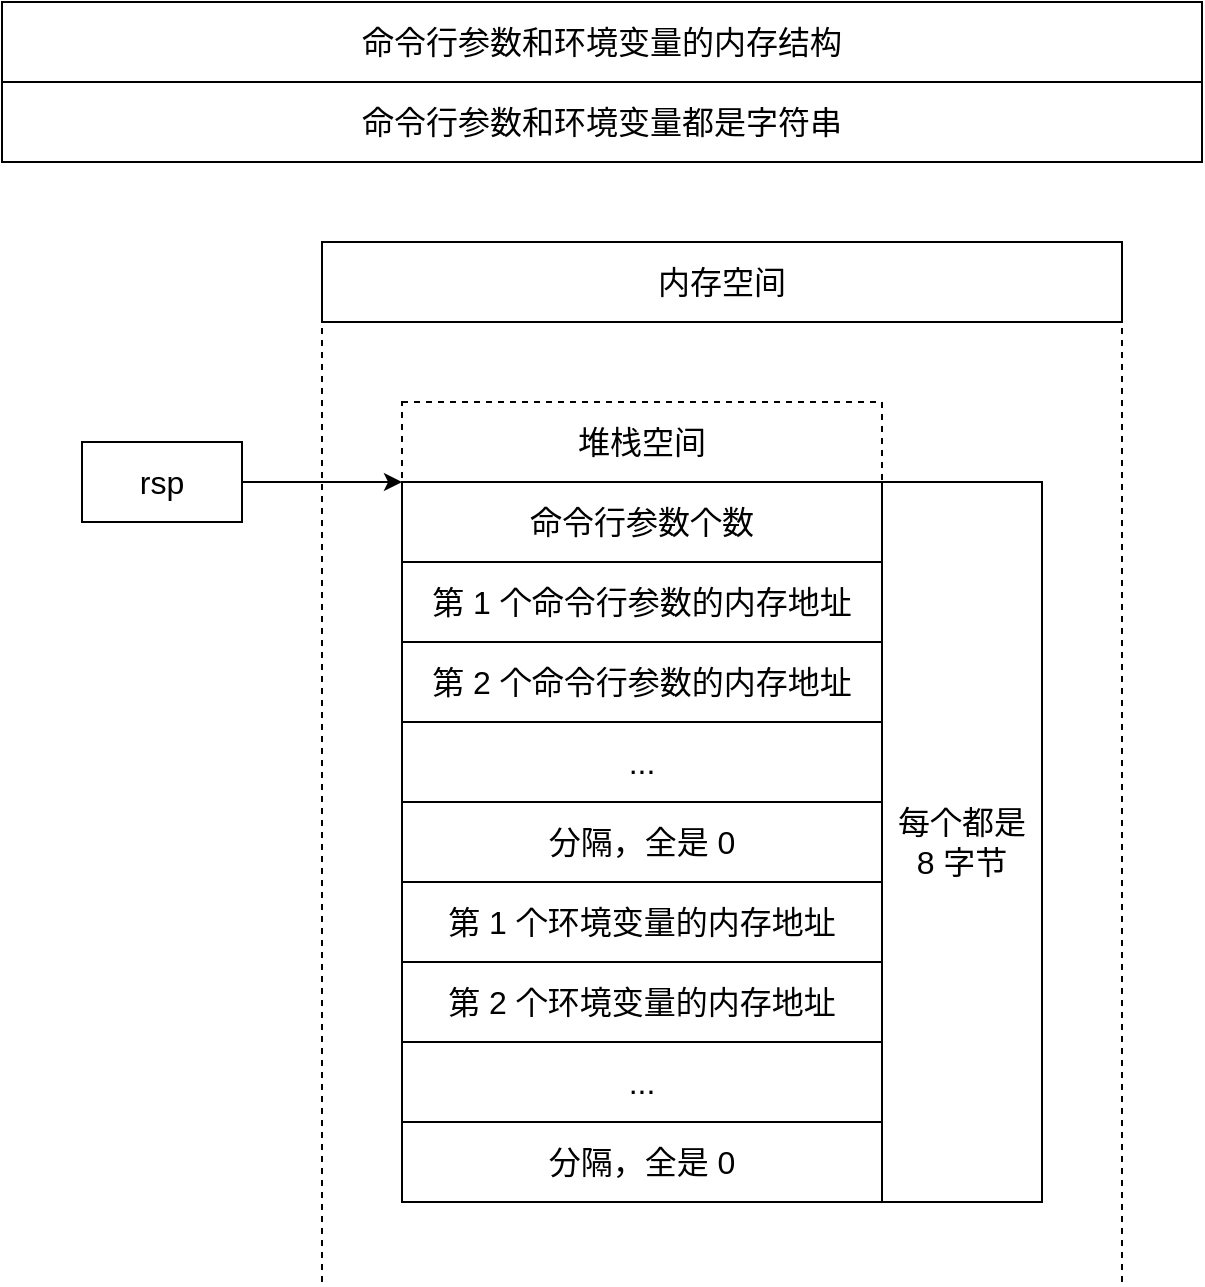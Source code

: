 <mxfile version="17.4.2" type="device"><diagram id="jFZ3DlJ9IxlYxu-9t4Uk" name="第 1 页"><mxGraphModel dx="1088" dy="843" grid="1" gridSize="10" guides="0" tooltips="1" connect="1" arrows="0" fold="1" page="1" pageScale="1" pageWidth="827" pageHeight="1169" math="0" shadow="0"><root><mxCell id="0"/><mxCell id="1" parent="0"/><mxCell id="6DIEtPHPhbEJEn8uy2h_-1" value="命令行参数和环境变量的内存结构" style="rounded=0;whiteSpace=wrap;html=1;fillColor=none;fontSize=16;" parent="1" vertex="1"><mxGeometry x="40" y="40" width="600" height="40" as="geometry"/></mxCell><mxCell id="6DIEtPHPhbEJEn8uy2h_-2" value="内存空间" style="rounded=0;whiteSpace=wrap;html=1;fillColor=none;fontSize=16;" parent="1" vertex="1"><mxGeometry x="200" y="160" width="400" height="40" as="geometry"/></mxCell><mxCell id="6DIEtPHPhbEJEn8uy2h_-3" value="命令行参数个数" style="rounded=0;whiteSpace=wrap;html=1;fillColor=none;fontSize=16;" parent="1" vertex="1"><mxGeometry x="240" y="280" width="240" height="40" as="geometry"/></mxCell><mxCell id="6DIEtPHPhbEJEn8uy2h_-4" value="" style="endArrow=classic;html=1;rounded=0;fontSize=16;" parent="1" source="6DIEtPHPhbEJEn8uy2h_-5" edge="1"><mxGeometry width="50" height="50" relative="1" as="geometry"><mxPoint x="200" y="280" as="sourcePoint"/><mxPoint x="240" y="280" as="targetPoint"/></mxGeometry></mxCell><mxCell id="6DIEtPHPhbEJEn8uy2h_-5" value="rsp" style="rounded=0;whiteSpace=wrap;html=1;fillColor=none;fontSize=16;" parent="1" vertex="1"><mxGeometry x="80" y="260" width="80" height="40" as="geometry"/></mxCell><mxCell id="6DIEtPHPhbEJEn8uy2h_-6" value="堆栈空间" style="rounded=0;whiteSpace=wrap;html=1;fillColor=none;dashed=1;fontSize=16;" parent="1" vertex="1"><mxGeometry x="240" y="240" width="240" height="40" as="geometry"/></mxCell><mxCell id="6DIEtPHPhbEJEn8uy2h_-7" value="第 1 个命令行参数的内存地址" style="rounded=0;whiteSpace=wrap;html=1;fillColor=none;fontSize=16;" parent="1" vertex="1"><mxGeometry x="240" y="320" width="240" height="40" as="geometry"/></mxCell><mxCell id="6DIEtPHPhbEJEn8uy2h_-8" value="&lt;span style=&quot;font-size: 16px;&quot;&gt;命令行参数和环境变量都是字符串&lt;/span&gt;" style="rounded=0;whiteSpace=wrap;html=1;fillColor=none;fontSize=16;" parent="1" vertex="1"><mxGeometry x="40" y="80" width="600" height="40" as="geometry"/></mxCell><mxCell id="6DIEtPHPhbEJEn8uy2h_-11" value="第 2 个命令行参数的内存地址" style="rounded=0;whiteSpace=wrap;html=1;fillColor=none;fontSize=16;" parent="1" vertex="1"><mxGeometry x="240" y="360" width="240" height="40" as="geometry"/></mxCell><mxCell id="6DIEtPHPhbEJEn8uy2h_-12" value="分隔，全是 0" style="rounded=0;whiteSpace=wrap;html=1;fillColor=none;fontSize=16;" parent="1" vertex="1"><mxGeometry x="240" y="440" width="240" height="40" as="geometry"/></mxCell><mxCell id="6DIEtPHPhbEJEn8uy2h_-15" value="第 1 个环境变量的内存地址" style="rounded=0;whiteSpace=wrap;html=1;fillColor=none;fontSize=16;" parent="1" vertex="1"><mxGeometry x="240" y="480" width="240" height="40" as="geometry"/></mxCell><mxCell id="6DIEtPHPhbEJEn8uy2h_-17" value="第 2 个环境变量的内存地址" style="rounded=0;whiteSpace=wrap;html=1;fillColor=none;fontSize=16;" parent="1" vertex="1"><mxGeometry x="240" y="520" width="240" height="40" as="geometry"/></mxCell><mxCell id="6DIEtPHPhbEJEn8uy2h_-18" value="分隔，全是 0" style="rounded=0;whiteSpace=wrap;html=1;fillColor=none;fontSize=16;" parent="1" vertex="1"><mxGeometry x="240" y="600" width="240" height="40" as="geometry"/></mxCell><mxCell id="6DIEtPHPhbEJEn8uy2h_-19" value="每个都是&lt;br style=&quot;font-size: 16px;&quot;&gt;8 字节" style="rounded=0;whiteSpace=wrap;html=1;fillColor=none;fontSize=16;" parent="1" vertex="1"><mxGeometry x="480" y="280" width="80" height="360" as="geometry"/></mxCell><mxCell id="6DIEtPHPhbEJEn8uy2h_-20" value="..." style="rounded=0;whiteSpace=wrap;html=1;fillColor=none;fontSize=16;" parent="1" vertex="1"><mxGeometry x="240" y="560" width="240" height="40" as="geometry"/></mxCell><mxCell id="6DIEtPHPhbEJEn8uy2h_-21" value="..." style="rounded=0;whiteSpace=wrap;html=1;fillColor=none;fontSize=16;" parent="1" vertex="1"><mxGeometry x="240" y="400" width="240" height="40" as="geometry"/></mxCell><mxCell id="6DIEtPHPhbEJEn8uy2h_-22" value="" style="endArrow=none;dashed=1;html=1;rounded=0;fontSize=16;" parent="1" edge="1"><mxGeometry width="50" height="50" relative="1" as="geometry"><mxPoint x="200" y="680" as="sourcePoint"/><mxPoint x="200" y="200" as="targetPoint"/></mxGeometry></mxCell><mxCell id="6DIEtPHPhbEJEn8uy2h_-23" value="" style="endArrow=none;dashed=1;html=1;rounded=0;fontSize=16;" parent="1" edge="1"><mxGeometry width="50" height="50" relative="1" as="geometry"><mxPoint x="600" y="680" as="sourcePoint"/><mxPoint x="600" y="200" as="targetPoint"/></mxGeometry></mxCell></root></mxGraphModel></diagram></mxfile>